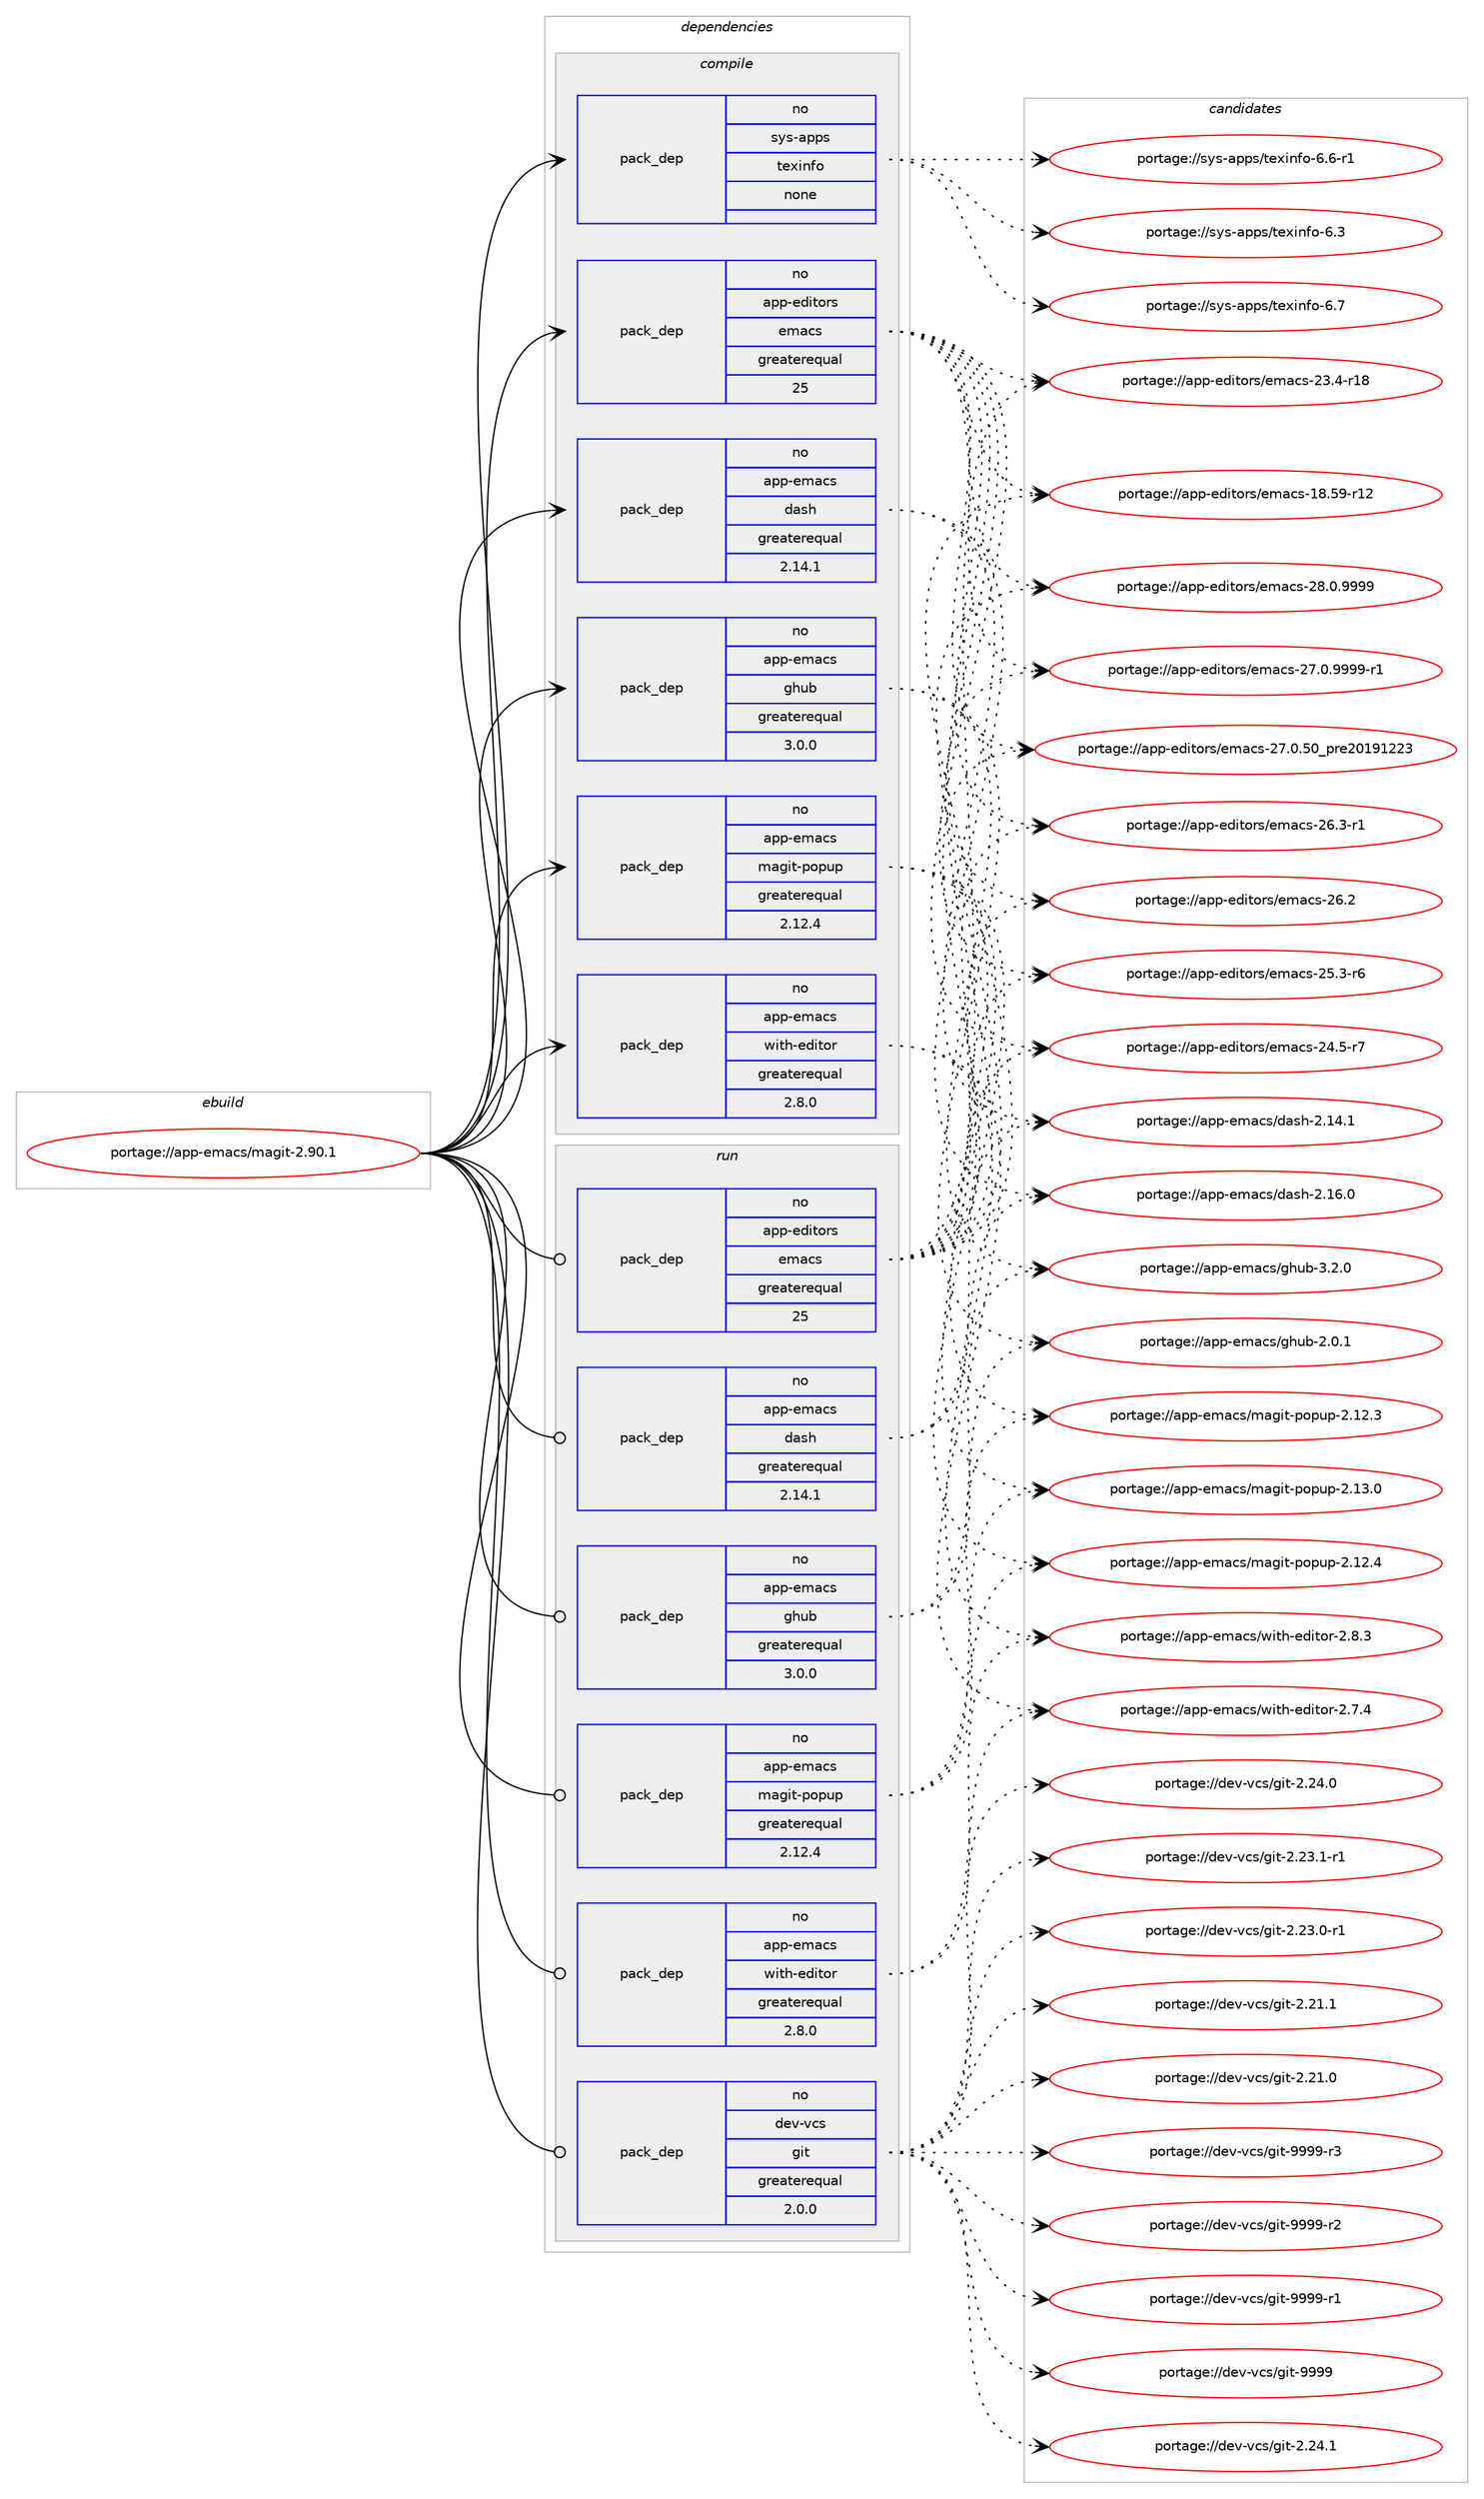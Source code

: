 digraph prolog {

# *************
# Graph options
# *************

newrank=true;
concentrate=true;
compound=true;
graph [rankdir=LR,fontname=Helvetica,fontsize=10,ranksep=1.5];#, ranksep=2.5, nodesep=0.2];
edge  [arrowhead=vee];
node  [fontname=Helvetica,fontsize=10];

# **********
# The ebuild
# **********

subgraph cluster_leftcol {
color=gray;
label=<<i>ebuild</i>>;
id [label="portage://app-emacs/magit-2.90.1", color=red, width=4, href="../app-emacs/magit-2.90.1.svg"];
}

# ****************
# The dependencies
# ****************

subgraph cluster_midcol {
color=gray;
label=<<i>dependencies</i>>;
subgraph cluster_compile {
fillcolor="#eeeeee";
style=filled;
label=<<i>compile</i>>;
subgraph pack476048 {
dependency633694 [label=<<TABLE BORDER="0" CELLBORDER="1" CELLSPACING="0" CELLPADDING="4" WIDTH="220"><TR><TD ROWSPAN="6" CELLPADDING="30">pack_dep</TD></TR><TR><TD WIDTH="110">no</TD></TR><TR><TD>app-editors</TD></TR><TR><TD>emacs</TD></TR><TR><TD>greaterequal</TD></TR><TR><TD>25</TD></TR></TABLE>>, shape=none, color=blue];
}
id:e -> dependency633694:w [weight=20,style="solid",arrowhead="vee"];
subgraph pack476049 {
dependency633695 [label=<<TABLE BORDER="0" CELLBORDER="1" CELLSPACING="0" CELLPADDING="4" WIDTH="220"><TR><TD ROWSPAN="6" CELLPADDING="30">pack_dep</TD></TR><TR><TD WIDTH="110">no</TD></TR><TR><TD>app-emacs</TD></TR><TR><TD>dash</TD></TR><TR><TD>greaterequal</TD></TR><TR><TD>2.14.1</TD></TR></TABLE>>, shape=none, color=blue];
}
id:e -> dependency633695:w [weight=20,style="solid",arrowhead="vee"];
subgraph pack476050 {
dependency633696 [label=<<TABLE BORDER="0" CELLBORDER="1" CELLSPACING="0" CELLPADDING="4" WIDTH="220"><TR><TD ROWSPAN="6" CELLPADDING="30">pack_dep</TD></TR><TR><TD WIDTH="110">no</TD></TR><TR><TD>app-emacs</TD></TR><TR><TD>ghub</TD></TR><TR><TD>greaterequal</TD></TR><TR><TD>3.0.0</TD></TR></TABLE>>, shape=none, color=blue];
}
id:e -> dependency633696:w [weight=20,style="solid",arrowhead="vee"];
subgraph pack476051 {
dependency633697 [label=<<TABLE BORDER="0" CELLBORDER="1" CELLSPACING="0" CELLPADDING="4" WIDTH="220"><TR><TD ROWSPAN="6" CELLPADDING="30">pack_dep</TD></TR><TR><TD WIDTH="110">no</TD></TR><TR><TD>app-emacs</TD></TR><TR><TD>magit-popup</TD></TR><TR><TD>greaterequal</TD></TR><TR><TD>2.12.4</TD></TR></TABLE>>, shape=none, color=blue];
}
id:e -> dependency633697:w [weight=20,style="solid",arrowhead="vee"];
subgraph pack476052 {
dependency633698 [label=<<TABLE BORDER="0" CELLBORDER="1" CELLSPACING="0" CELLPADDING="4" WIDTH="220"><TR><TD ROWSPAN="6" CELLPADDING="30">pack_dep</TD></TR><TR><TD WIDTH="110">no</TD></TR><TR><TD>app-emacs</TD></TR><TR><TD>with-editor</TD></TR><TR><TD>greaterequal</TD></TR><TR><TD>2.8.0</TD></TR></TABLE>>, shape=none, color=blue];
}
id:e -> dependency633698:w [weight=20,style="solid",arrowhead="vee"];
subgraph pack476053 {
dependency633699 [label=<<TABLE BORDER="0" CELLBORDER="1" CELLSPACING="0" CELLPADDING="4" WIDTH="220"><TR><TD ROWSPAN="6" CELLPADDING="30">pack_dep</TD></TR><TR><TD WIDTH="110">no</TD></TR><TR><TD>sys-apps</TD></TR><TR><TD>texinfo</TD></TR><TR><TD>none</TD></TR><TR><TD></TD></TR></TABLE>>, shape=none, color=blue];
}
id:e -> dependency633699:w [weight=20,style="solid",arrowhead="vee"];
}
subgraph cluster_compileandrun {
fillcolor="#eeeeee";
style=filled;
label=<<i>compile and run</i>>;
}
subgraph cluster_run {
fillcolor="#eeeeee";
style=filled;
label=<<i>run</i>>;
subgraph pack476054 {
dependency633700 [label=<<TABLE BORDER="0" CELLBORDER="1" CELLSPACING="0" CELLPADDING="4" WIDTH="220"><TR><TD ROWSPAN="6" CELLPADDING="30">pack_dep</TD></TR><TR><TD WIDTH="110">no</TD></TR><TR><TD>app-editors</TD></TR><TR><TD>emacs</TD></TR><TR><TD>greaterequal</TD></TR><TR><TD>25</TD></TR></TABLE>>, shape=none, color=blue];
}
id:e -> dependency633700:w [weight=20,style="solid",arrowhead="odot"];
subgraph pack476055 {
dependency633701 [label=<<TABLE BORDER="0" CELLBORDER="1" CELLSPACING="0" CELLPADDING="4" WIDTH="220"><TR><TD ROWSPAN="6" CELLPADDING="30">pack_dep</TD></TR><TR><TD WIDTH="110">no</TD></TR><TR><TD>app-emacs</TD></TR><TR><TD>dash</TD></TR><TR><TD>greaterequal</TD></TR><TR><TD>2.14.1</TD></TR></TABLE>>, shape=none, color=blue];
}
id:e -> dependency633701:w [weight=20,style="solid",arrowhead="odot"];
subgraph pack476056 {
dependency633702 [label=<<TABLE BORDER="0" CELLBORDER="1" CELLSPACING="0" CELLPADDING="4" WIDTH="220"><TR><TD ROWSPAN="6" CELLPADDING="30">pack_dep</TD></TR><TR><TD WIDTH="110">no</TD></TR><TR><TD>app-emacs</TD></TR><TR><TD>ghub</TD></TR><TR><TD>greaterequal</TD></TR><TR><TD>3.0.0</TD></TR></TABLE>>, shape=none, color=blue];
}
id:e -> dependency633702:w [weight=20,style="solid",arrowhead="odot"];
subgraph pack476057 {
dependency633703 [label=<<TABLE BORDER="0" CELLBORDER="1" CELLSPACING="0" CELLPADDING="4" WIDTH="220"><TR><TD ROWSPAN="6" CELLPADDING="30">pack_dep</TD></TR><TR><TD WIDTH="110">no</TD></TR><TR><TD>app-emacs</TD></TR><TR><TD>magit-popup</TD></TR><TR><TD>greaterequal</TD></TR><TR><TD>2.12.4</TD></TR></TABLE>>, shape=none, color=blue];
}
id:e -> dependency633703:w [weight=20,style="solid",arrowhead="odot"];
subgraph pack476058 {
dependency633704 [label=<<TABLE BORDER="0" CELLBORDER="1" CELLSPACING="0" CELLPADDING="4" WIDTH="220"><TR><TD ROWSPAN="6" CELLPADDING="30">pack_dep</TD></TR><TR><TD WIDTH="110">no</TD></TR><TR><TD>app-emacs</TD></TR><TR><TD>with-editor</TD></TR><TR><TD>greaterequal</TD></TR><TR><TD>2.8.0</TD></TR></TABLE>>, shape=none, color=blue];
}
id:e -> dependency633704:w [weight=20,style="solid",arrowhead="odot"];
subgraph pack476059 {
dependency633705 [label=<<TABLE BORDER="0" CELLBORDER="1" CELLSPACING="0" CELLPADDING="4" WIDTH="220"><TR><TD ROWSPAN="6" CELLPADDING="30">pack_dep</TD></TR><TR><TD WIDTH="110">no</TD></TR><TR><TD>dev-vcs</TD></TR><TR><TD>git</TD></TR><TR><TD>greaterequal</TD></TR><TR><TD>2.0.0</TD></TR></TABLE>>, shape=none, color=blue];
}
id:e -> dependency633705:w [weight=20,style="solid",arrowhead="odot"];
}
}

# **************
# The candidates
# **************

subgraph cluster_choices {
rank=same;
color=gray;
label=<<i>candidates</i>>;

subgraph choice476048 {
color=black;
nodesep=1;
choice971121124510110010511611111411547101109979911545505646484657575757 [label="portage://app-editors/emacs-28.0.9999", color=red, width=4,href="../app-editors/emacs-28.0.9999.svg"];
choice9711211245101100105116111114115471011099799115455055464846575757574511449 [label="portage://app-editors/emacs-27.0.9999-r1", color=red, width=4,href="../app-editors/emacs-27.0.9999-r1.svg"];
choice97112112451011001051161111141154710110997991154550554648465348951121141015048495749505051 [label="portage://app-editors/emacs-27.0.50_pre20191223", color=red, width=4,href="../app-editors/emacs-27.0.50_pre20191223.svg"];
choice971121124510110010511611111411547101109979911545505446514511449 [label="portage://app-editors/emacs-26.3-r1", color=red, width=4,href="../app-editors/emacs-26.3-r1.svg"];
choice97112112451011001051161111141154710110997991154550544650 [label="portage://app-editors/emacs-26.2", color=red, width=4,href="../app-editors/emacs-26.2.svg"];
choice971121124510110010511611111411547101109979911545505346514511454 [label="portage://app-editors/emacs-25.3-r6", color=red, width=4,href="../app-editors/emacs-25.3-r6.svg"];
choice971121124510110010511611111411547101109979911545505246534511455 [label="portage://app-editors/emacs-24.5-r7", color=red, width=4,href="../app-editors/emacs-24.5-r7.svg"];
choice97112112451011001051161111141154710110997991154550514652451144956 [label="portage://app-editors/emacs-23.4-r18", color=red, width=4,href="../app-editors/emacs-23.4-r18.svg"];
choice9711211245101100105116111114115471011099799115454956465357451144950 [label="portage://app-editors/emacs-18.59-r12", color=red, width=4,href="../app-editors/emacs-18.59-r12.svg"];
dependency633694:e -> choice971121124510110010511611111411547101109979911545505646484657575757:w [style=dotted,weight="100"];
dependency633694:e -> choice9711211245101100105116111114115471011099799115455055464846575757574511449:w [style=dotted,weight="100"];
dependency633694:e -> choice97112112451011001051161111141154710110997991154550554648465348951121141015048495749505051:w [style=dotted,weight="100"];
dependency633694:e -> choice971121124510110010511611111411547101109979911545505446514511449:w [style=dotted,weight="100"];
dependency633694:e -> choice97112112451011001051161111141154710110997991154550544650:w [style=dotted,weight="100"];
dependency633694:e -> choice971121124510110010511611111411547101109979911545505346514511454:w [style=dotted,weight="100"];
dependency633694:e -> choice971121124510110010511611111411547101109979911545505246534511455:w [style=dotted,weight="100"];
dependency633694:e -> choice97112112451011001051161111141154710110997991154550514652451144956:w [style=dotted,weight="100"];
dependency633694:e -> choice9711211245101100105116111114115471011099799115454956465357451144950:w [style=dotted,weight="100"];
}
subgraph choice476049 {
color=black;
nodesep=1;
choice97112112451011099799115471009711510445504649544648 [label="portage://app-emacs/dash-2.16.0", color=red, width=4,href="../app-emacs/dash-2.16.0.svg"];
choice97112112451011099799115471009711510445504649524649 [label="portage://app-emacs/dash-2.14.1", color=red, width=4,href="../app-emacs/dash-2.14.1.svg"];
dependency633695:e -> choice97112112451011099799115471009711510445504649544648:w [style=dotted,weight="100"];
dependency633695:e -> choice97112112451011099799115471009711510445504649524649:w [style=dotted,weight="100"];
}
subgraph choice476050 {
color=black;
nodesep=1;
choice971121124510110997991154710310411798455146504648 [label="portage://app-emacs/ghub-3.2.0", color=red, width=4,href="../app-emacs/ghub-3.2.0.svg"];
choice971121124510110997991154710310411798455046484649 [label="portage://app-emacs/ghub-2.0.1", color=red, width=4,href="../app-emacs/ghub-2.0.1.svg"];
dependency633696:e -> choice971121124510110997991154710310411798455146504648:w [style=dotted,weight="100"];
dependency633696:e -> choice971121124510110997991154710310411798455046484649:w [style=dotted,weight="100"];
}
subgraph choice476051 {
color=black;
nodesep=1;
choice9711211245101109979911547109971031051164511211111211711245504649514648 [label="portage://app-emacs/magit-popup-2.13.0", color=red, width=4,href="../app-emacs/magit-popup-2.13.0.svg"];
choice9711211245101109979911547109971031051164511211111211711245504649504652 [label="portage://app-emacs/magit-popup-2.12.4", color=red, width=4,href="../app-emacs/magit-popup-2.12.4.svg"];
choice9711211245101109979911547109971031051164511211111211711245504649504651 [label="portage://app-emacs/magit-popup-2.12.3", color=red, width=4,href="../app-emacs/magit-popup-2.12.3.svg"];
dependency633697:e -> choice9711211245101109979911547109971031051164511211111211711245504649514648:w [style=dotted,weight="100"];
dependency633697:e -> choice9711211245101109979911547109971031051164511211111211711245504649504652:w [style=dotted,weight="100"];
dependency633697:e -> choice9711211245101109979911547109971031051164511211111211711245504649504651:w [style=dotted,weight="100"];
}
subgraph choice476052 {
color=black;
nodesep=1;
choice971121124510110997991154711910511610445101100105116111114455046564651 [label="portage://app-emacs/with-editor-2.8.3", color=red, width=4,href="../app-emacs/with-editor-2.8.3.svg"];
choice971121124510110997991154711910511610445101100105116111114455046554652 [label="portage://app-emacs/with-editor-2.7.4", color=red, width=4,href="../app-emacs/with-editor-2.7.4.svg"];
dependency633698:e -> choice971121124510110997991154711910511610445101100105116111114455046564651:w [style=dotted,weight="100"];
dependency633698:e -> choice971121124510110997991154711910511610445101100105116111114455046554652:w [style=dotted,weight="100"];
}
subgraph choice476053 {
color=black;
nodesep=1;
choice11512111545971121121154711610112010511010211145544655 [label="portage://sys-apps/texinfo-6.7", color=red, width=4,href="../sys-apps/texinfo-6.7.svg"];
choice115121115459711211211547116101120105110102111455446544511449 [label="portage://sys-apps/texinfo-6.6-r1", color=red, width=4,href="../sys-apps/texinfo-6.6-r1.svg"];
choice11512111545971121121154711610112010511010211145544651 [label="portage://sys-apps/texinfo-6.3", color=red, width=4,href="../sys-apps/texinfo-6.3.svg"];
dependency633699:e -> choice11512111545971121121154711610112010511010211145544655:w [style=dotted,weight="100"];
dependency633699:e -> choice115121115459711211211547116101120105110102111455446544511449:w [style=dotted,weight="100"];
dependency633699:e -> choice11512111545971121121154711610112010511010211145544651:w [style=dotted,weight="100"];
}
subgraph choice476054 {
color=black;
nodesep=1;
choice971121124510110010511611111411547101109979911545505646484657575757 [label="portage://app-editors/emacs-28.0.9999", color=red, width=4,href="../app-editors/emacs-28.0.9999.svg"];
choice9711211245101100105116111114115471011099799115455055464846575757574511449 [label="portage://app-editors/emacs-27.0.9999-r1", color=red, width=4,href="../app-editors/emacs-27.0.9999-r1.svg"];
choice97112112451011001051161111141154710110997991154550554648465348951121141015048495749505051 [label="portage://app-editors/emacs-27.0.50_pre20191223", color=red, width=4,href="../app-editors/emacs-27.0.50_pre20191223.svg"];
choice971121124510110010511611111411547101109979911545505446514511449 [label="portage://app-editors/emacs-26.3-r1", color=red, width=4,href="../app-editors/emacs-26.3-r1.svg"];
choice97112112451011001051161111141154710110997991154550544650 [label="portage://app-editors/emacs-26.2", color=red, width=4,href="../app-editors/emacs-26.2.svg"];
choice971121124510110010511611111411547101109979911545505346514511454 [label="portage://app-editors/emacs-25.3-r6", color=red, width=4,href="../app-editors/emacs-25.3-r6.svg"];
choice971121124510110010511611111411547101109979911545505246534511455 [label="portage://app-editors/emacs-24.5-r7", color=red, width=4,href="../app-editors/emacs-24.5-r7.svg"];
choice97112112451011001051161111141154710110997991154550514652451144956 [label="portage://app-editors/emacs-23.4-r18", color=red, width=4,href="../app-editors/emacs-23.4-r18.svg"];
choice9711211245101100105116111114115471011099799115454956465357451144950 [label="portage://app-editors/emacs-18.59-r12", color=red, width=4,href="../app-editors/emacs-18.59-r12.svg"];
dependency633700:e -> choice971121124510110010511611111411547101109979911545505646484657575757:w [style=dotted,weight="100"];
dependency633700:e -> choice9711211245101100105116111114115471011099799115455055464846575757574511449:w [style=dotted,weight="100"];
dependency633700:e -> choice97112112451011001051161111141154710110997991154550554648465348951121141015048495749505051:w [style=dotted,weight="100"];
dependency633700:e -> choice971121124510110010511611111411547101109979911545505446514511449:w [style=dotted,weight="100"];
dependency633700:e -> choice97112112451011001051161111141154710110997991154550544650:w [style=dotted,weight="100"];
dependency633700:e -> choice971121124510110010511611111411547101109979911545505346514511454:w [style=dotted,weight="100"];
dependency633700:e -> choice971121124510110010511611111411547101109979911545505246534511455:w [style=dotted,weight="100"];
dependency633700:e -> choice97112112451011001051161111141154710110997991154550514652451144956:w [style=dotted,weight="100"];
dependency633700:e -> choice9711211245101100105116111114115471011099799115454956465357451144950:w [style=dotted,weight="100"];
}
subgraph choice476055 {
color=black;
nodesep=1;
choice97112112451011099799115471009711510445504649544648 [label="portage://app-emacs/dash-2.16.0", color=red, width=4,href="../app-emacs/dash-2.16.0.svg"];
choice97112112451011099799115471009711510445504649524649 [label="portage://app-emacs/dash-2.14.1", color=red, width=4,href="../app-emacs/dash-2.14.1.svg"];
dependency633701:e -> choice97112112451011099799115471009711510445504649544648:w [style=dotted,weight="100"];
dependency633701:e -> choice97112112451011099799115471009711510445504649524649:w [style=dotted,weight="100"];
}
subgraph choice476056 {
color=black;
nodesep=1;
choice971121124510110997991154710310411798455146504648 [label="portage://app-emacs/ghub-3.2.0", color=red, width=4,href="../app-emacs/ghub-3.2.0.svg"];
choice971121124510110997991154710310411798455046484649 [label="portage://app-emacs/ghub-2.0.1", color=red, width=4,href="../app-emacs/ghub-2.0.1.svg"];
dependency633702:e -> choice971121124510110997991154710310411798455146504648:w [style=dotted,weight="100"];
dependency633702:e -> choice971121124510110997991154710310411798455046484649:w [style=dotted,weight="100"];
}
subgraph choice476057 {
color=black;
nodesep=1;
choice9711211245101109979911547109971031051164511211111211711245504649514648 [label="portage://app-emacs/magit-popup-2.13.0", color=red, width=4,href="../app-emacs/magit-popup-2.13.0.svg"];
choice9711211245101109979911547109971031051164511211111211711245504649504652 [label="portage://app-emacs/magit-popup-2.12.4", color=red, width=4,href="../app-emacs/magit-popup-2.12.4.svg"];
choice9711211245101109979911547109971031051164511211111211711245504649504651 [label="portage://app-emacs/magit-popup-2.12.3", color=red, width=4,href="../app-emacs/magit-popup-2.12.3.svg"];
dependency633703:e -> choice9711211245101109979911547109971031051164511211111211711245504649514648:w [style=dotted,weight="100"];
dependency633703:e -> choice9711211245101109979911547109971031051164511211111211711245504649504652:w [style=dotted,weight="100"];
dependency633703:e -> choice9711211245101109979911547109971031051164511211111211711245504649504651:w [style=dotted,weight="100"];
}
subgraph choice476058 {
color=black;
nodesep=1;
choice971121124510110997991154711910511610445101100105116111114455046564651 [label="portage://app-emacs/with-editor-2.8.3", color=red, width=4,href="../app-emacs/with-editor-2.8.3.svg"];
choice971121124510110997991154711910511610445101100105116111114455046554652 [label="portage://app-emacs/with-editor-2.7.4", color=red, width=4,href="../app-emacs/with-editor-2.7.4.svg"];
dependency633704:e -> choice971121124510110997991154711910511610445101100105116111114455046564651:w [style=dotted,weight="100"];
dependency633704:e -> choice971121124510110997991154711910511610445101100105116111114455046554652:w [style=dotted,weight="100"];
}
subgraph choice476059 {
color=black;
nodesep=1;
choice10010111845118991154710310511645575757574511451 [label="portage://dev-vcs/git-9999-r3", color=red, width=4,href="../dev-vcs/git-9999-r3.svg"];
choice10010111845118991154710310511645575757574511450 [label="portage://dev-vcs/git-9999-r2", color=red, width=4,href="../dev-vcs/git-9999-r2.svg"];
choice10010111845118991154710310511645575757574511449 [label="portage://dev-vcs/git-9999-r1", color=red, width=4,href="../dev-vcs/git-9999-r1.svg"];
choice1001011184511899115471031051164557575757 [label="portage://dev-vcs/git-9999", color=red, width=4,href="../dev-vcs/git-9999.svg"];
choice10010111845118991154710310511645504650524649 [label="portage://dev-vcs/git-2.24.1", color=red, width=4,href="../dev-vcs/git-2.24.1.svg"];
choice10010111845118991154710310511645504650524648 [label="portage://dev-vcs/git-2.24.0", color=red, width=4,href="../dev-vcs/git-2.24.0.svg"];
choice100101118451189911547103105116455046505146494511449 [label="portage://dev-vcs/git-2.23.1-r1", color=red, width=4,href="../dev-vcs/git-2.23.1-r1.svg"];
choice100101118451189911547103105116455046505146484511449 [label="portage://dev-vcs/git-2.23.0-r1", color=red, width=4,href="../dev-vcs/git-2.23.0-r1.svg"];
choice10010111845118991154710310511645504650494649 [label="portage://dev-vcs/git-2.21.1", color=red, width=4,href="../dev-vcs/git-2.21.1.svg"];
choice10010111845118991154710310511645504650494648 [label="portage://dev-vcs/git-2.21.0", color=red, width=4,href="../dev-vcs/git-2.21.0.svg"];
dependency633705:e -> choice10010111845118991154710310511645575757574511451:w [style=dotted,weight="100"];
dependency633705:e -> choice10010111845118991154710310511645575757574511450:w [style=dotted,weight="100"];
dependency633705:e -> choice10010111845118991154710310511645575757574511449:w [style=dotted,weight="100"];
dependency633705:e -> choice1001011184511899115471031051164557575757:w [style=dotted,weight="100"];
dependency633705:e -> choice10010111845118991154710310511645504650524649:w [style=dotted,weight="100"];
dependency633705:e -> choice10010111845118991154710310511645504650524648:w [style=dotted,weight="100"];
dependency633705:e -> choice100101118451189911547103105116455046505146494511449:w [style=dotted,weight="100"];
dependency633705:e -> choice100101118451189911547103105116455046505146484511449:w [style=dotted,weight="100"];
dependency633705:e -> choice10010111845118991154710310511645504650494649:w [style=dotted,weight="100"];
dependency633705:e -> choice10010111845118991154710310511645504650494648:w [style=dotted,weight="100"];
}
}

}
